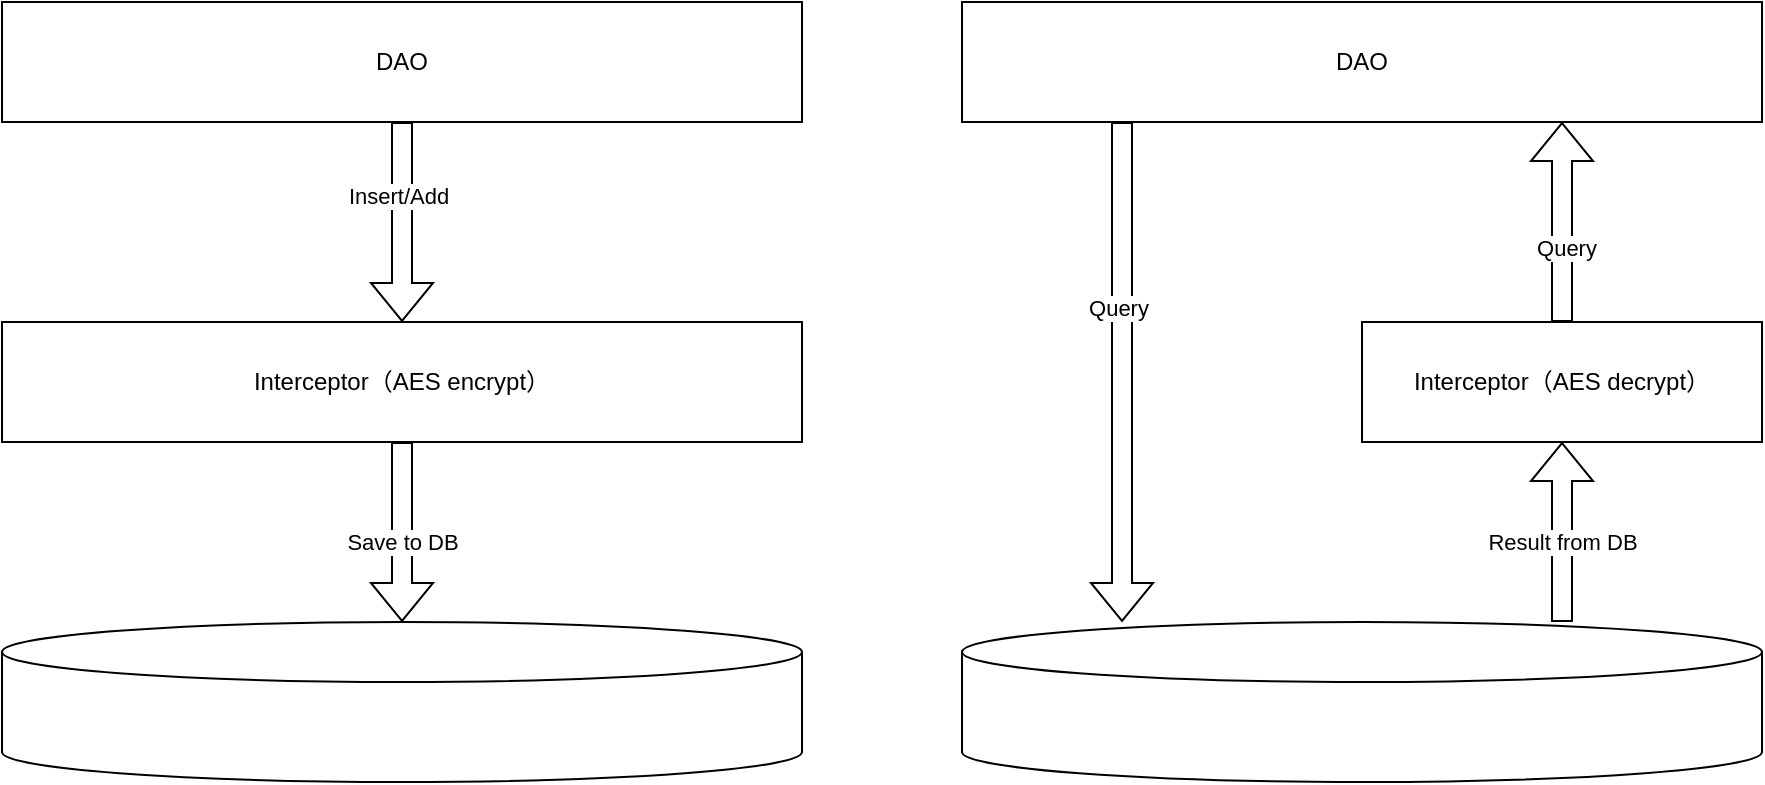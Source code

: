 <mxfile version="20.3.2" type="github"><diagram id="VRlDe-krlpQUXCqQqY48" name="第 1 页"><mxGraphModel dx="2062" dy="1122" grid="1" gridSize="10" guides="1" tooltips="1" connect="1" arrows="1" fold="1" page="1" pageScale="1" pageWidth="1169" pageHeight="827" math="0" shadow="0"><root><mxCell id="0"/><mxCell id="1" parent="0"/><mxCell id="6On4YraI16OBijg7A7OW-12" value="DAO" style="rounded=0;whiteSpace=wrap;html=1;" parent="1" vertex="1"><mxGeometry x="160" y="140" width="400" height="60" as="geometry"/></mxCell><mxCell id="6On4YraI16OBijg7A7OW-14" value="" style="shape=flexArrow;endArrow=classic;html=1;rounded=0;exitX=0.5;exitY=1;exitDx=0;exitDy=0;entryX=0.5;entryY=0;entryDx=0;entryDy=0;" parent="1" source="6On4YraI16OBijg7A7OW-12" target="6On4YraI16OBijg7A7OW-15" edge="1"><mxGeometry width="50" height="50" relative="1" as="geometry"><mxPoint x="560" y="400" as="sourcePoint"/><mxPoint x="410" y="310" as="targetPoint"/></mxGeometry></mxCell><mxCell id="6On4YraI16OBijg7A7OW-16" value="Insert/Add" style="edgeLabel;html=1;align=center;verticalAlign=middle;resizable=0;points=[];" parent="6On4YraI16OBijg7A7OW-14" vertex="1" connectable="0"><mxGeometry x="-0.26" y="-2" relative="1" as="geometry"><mxPoint as="offset"/></mxGeometry></mxCell><mxCell id="6On4YraI16OBijg7A7OW-15" value="Interceptor（AES encrypt）" style="rounded=0;whiteSpace=wrap;html=1;" parent="1" vertex="1"><mxGeometry x="160" y="300" width="400" height="60" as="geometry"/></mxCell><mxCell id="6On4YraI16OBijg7A7OW-17" value="" style="shape=cylinder3;whiteSpace=wrap;html=1;boundedLbl=1;backgroundOutline=1;size=15;" parent="1" vertex="1"><mxGeometry x="160" y="450" width="400" height="80" as="geometry"/></mxCell><object label="" id="6On4YraI16OBijg7A7OW-19"><mxCell style="shape=flexArrow;endArrow=classic;html=1;rounded=0;exitX=0.5;exitY=1;exitDx=0;exitDy=0;entryX=0.5;entryY=0;entryDx=0;entryDy=0;entryPerimeter=0;" parent="1" source="6On4YraI16OBijg7A7OW-15" target="6On4YraI16OBijg7A7OW-17" edge="1"><mxGeometry width="50" height="50" relative="1" as="geometry"><mxPoint x="640" y="440" as="sourcePoint"/><mxPoint x="690" y="390" as="targetPoint"/></mxGeometry></mxCell></object><mxCell id="6On4YraI16OBijg7A7OW-21" value="Save to DB" style="edgeLabel;html=1;align=center;verticalAlign=middle;resizable=0;points=[];" parent="6On4YraI16OBijg7A7OW-19" vertex="1" connectable="0"><mxGeometry x="0.267" y="4" relative="1" as="geometry"><mxPoint x="-4" y="-7" as="offset"/></mxGeometry></mxCell><mxCell id="6On4YraI16OBijg7A7OW-22" value="DAO" style="rounded=0;whiteSpace=wrap;html=1;" parent="1" vertex="1"><mxGeometry x="640" y="140" width="400" height="60" as="geometry"/></mxCell><mxCell id="6On4YraI16OBijg7A7OW-23" value="" style="shape=flexArrow;endArrow=classic;html=1;rounded=0;exitX=0.5;exitY=0;exitDx=0;exitDy=0;entryX=0.75;entryY=1;entryDx=0;entryDy=0;" parent="1" source="6On4YraI16OBijg7A7OW-25" target="6On4YraI16OBijg7A7OW-22" edge="1"><mxGeometry width="50" height="50" relative="1" as="geometry"><mxPoint x="1040" y="400" as="sourcePoint"/><mxPoint x="1100" y="200" as="targetPoint"/></mxGeometry></mxCell><mxCell id="6On4YraI16OBijg7A7OW-24" value="Query" style="edgeLabel;html=1;align=center;verticalAlign=middle;resizable=0;points=[];" parent="6On4YraI16OBijg7A7OW-23" vertex="1" connectable="0"><mxGeometry x="-0.26" y="-2" relative="1" as="geometry"><mxPoint as="offset"/></mxGeometry></mxCell><mxCell id="6On4YraI16OBijg7A7OW-25" value="Interceptor（AES decrypt）" style="rounded=0;whiteSpace=wrap;html=1;" parent="1" vertex="1"><mxGeometry x="840" y="300" width="200" height="60" as="geometry"/></mxCell><mxCell id="6On4YraI16OBijg7A7OW-26" value="" style="shape=cylinder3;whiteSpace=wrap;html=1;boundedLbl=1;backgroundOutline=1;size=15;" parent="1" vertex="1"><mxGeometry x="640" y="450" width="400" height="80" as="geometry"/></mxCell><object label="" id="6On4YraI16OBijg7A7OW-27"><mxCell style="shape=flexArrow;endArrow=classic;html=1;rounded=0;entryX=0.5;entryY=1;entryDx=0;entryDy=0;" parent="1" target="6On4YraI16OBijg7A7OW-25" edge="1"><mxGeometry width="50" height="50" relative="1" as="geometry"><mxPoint x="940" y="450" as="sourcePoint"/><mxPoint x="1080" y="380" as="targetPoint"/></mxGeometry></mxCell></object><mxCell id="6On4YraI16OBijg7A7OW-28" value="Result from DB" style="edgeLabel;html=1;align=center;verticalAlign=middle;resizable=0;points=[];" parent="6On4YraI16OBijg7A7OW-27" vertex="1" connectable="0"><mxGeometry x="0.267" y="4" relative="1" as="geometry"><mxPoint x="4" y="17" as="offset"/></mxGeometry></mxCell><mxCell id="6On4YraI16OBijg7A7OW-29" value="" style="shape=flexArrow;endArrow=classic;html=1;rounded=0;exitX=0.5;exitY=1;exitDx=0;exitDy=0;" parent="1" edge="1"><mxGeometry width="50" height="50" relative="1" as="geometry"><mxPoint x="720" y="200" as="sourcePoint"/><mxPoint x="720" y="450" as="targetPoint"/></mxGeometry></mxCell><mxCell id="6On4YraI16OBijg7A7OW-30" value="Query" style="edgeLabel;html=1;align=center;verticalAlign=middle;resizable=0;points=[];" parent="6On4YraI16OBijg7A7OW-29" vertex="1" connectable="0"><mxGeometry x="-0.26" y="-2" relative="1" as="geometry"><mxPoint as="offset"/></mxGeometry></mxCell></root></mxGraphModel></diagram></mxfile>